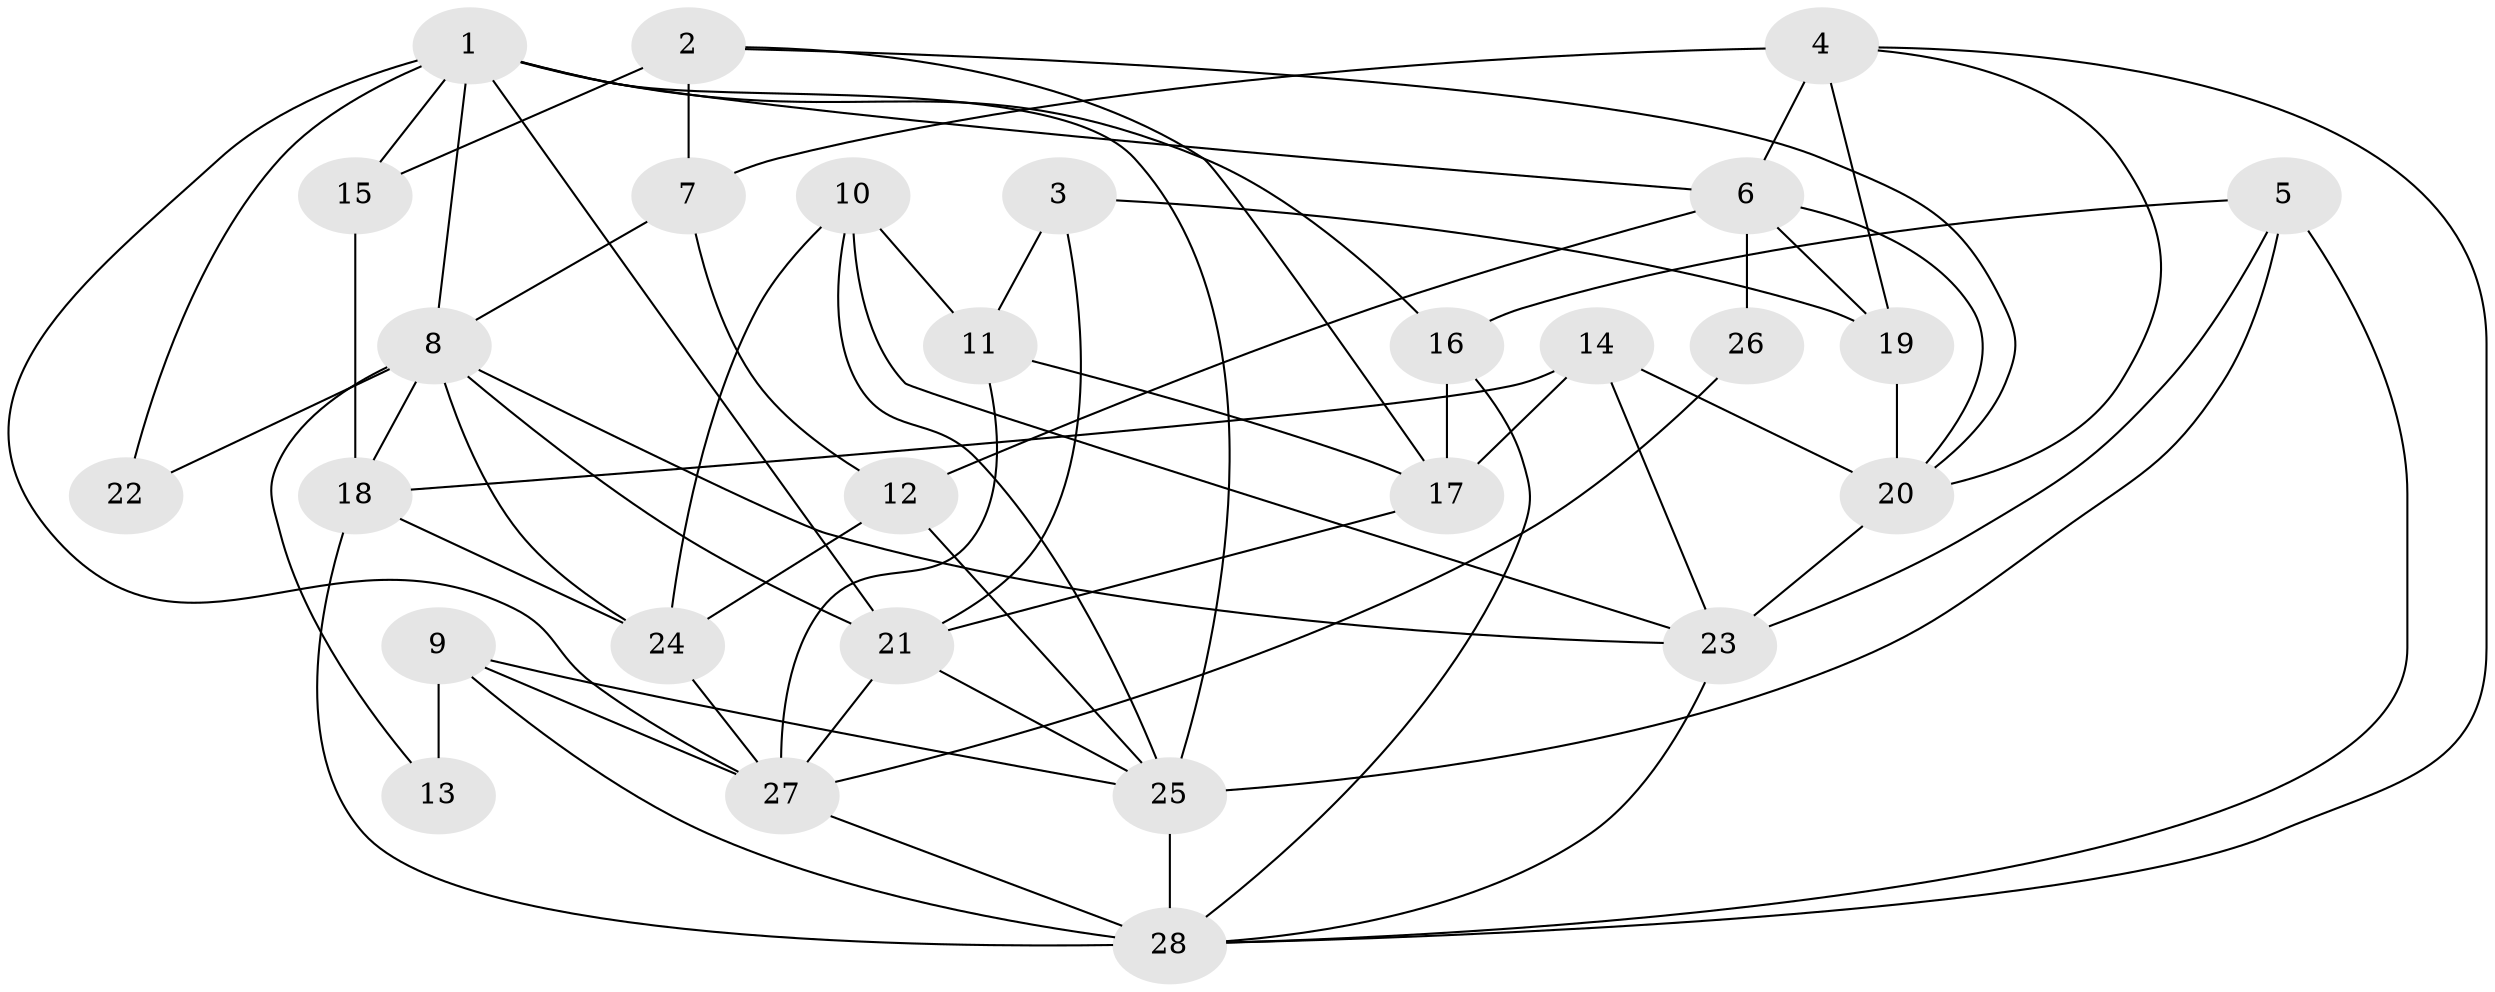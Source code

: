 // original degree distribution, {6: 0.07142857142857142, 4: 0.3392857142857143, 7: 0.07142857142857142, 2: 0.08928571428571429, 5: 0.125, 3: 0.30357142857142855}
// Generated by graph-tools (version 1.1) at 2025/02/03/09/25 03:02:03]
// undirected, 28 vertices, 67 edges
graph export_dot {
graph [start="1"]
  node [color=gray90,style=filled];
  1;
  2;
  3;
  4;
  5;
  6;
  7;
  8;
  9;
  10;
  11;
  12;
  13;
  14;
  15;
  16;
  17;
  18;
  19;
  20;
  21;
  22;
  23;
  24;
  25;
  26;
  27;
  28;
  1 -- 6 [weight=1.0];
  1 -- 8 [weight=1.0];
  1 -- 15 [weight=1.0];
  1 -- 16 [weight=1.0];
  1 -- 21 [weight=1.0];
  1 -- 22 [weight=2.0];
  1 -- 25 [weight=1.0];
  1 -- 27 [weight=1.0];
  2 -- 7 [weight=1.0];
  2 -- 15 [weight=2.0];
  2 -- 17 [weight=1.0];
  2 -- 20 [weight=1.0];
  3 -- 11 [weight=1.0];
  3 -- 19 [weight=1.0];
  3 -- 21 [weight=1.0];
  4 -- 6 [weight=1.0];
  4 -- 7 [weight=2.0];
  4 -- 19 [weight=1.0];
  4 -- 20 [weight=1.0];
  4 -- 28 [weight=1.0];
  5 -- 16 [weight=1.0];
  5 -- 23 [weight=2.0];
  5 -- 25 [weight=1.0];
  5 -- 28 [weight=1.0];
  6 -- 12 [weight=1.0];
  6 -- 19 [weight=1.0];
  6 -- 20 [weight=1.0];
  6 -- 26 [weight=2.0];
  7 -- 8 [weight=1.0];
  7 -- 12 [weight=1.0];
  8 -- 13 [weight=1.0];
  8 -- 18 [weight=1.0];
  8 -- 21 [weight=1.0];
  8 -- 22 [weight=2.0];
  8 -- 23 [weight=1.0];
  8 -- 24 [weight=1.0];
  9 -- 13 [weight=1.0];
  9 -- 25 [weight=1.0];
  9 -- 27 [weight=1.0];
  9 -- 28 [weight=1.0];
  10 -- 11 [weight=2.0];
  10 -- 23 [weight=1.0];
  10 -- 24 [weight=1.0];
  10 -- 25 [weight=2.0];
  11 -- 17 [weight=1.0];
  11 -- 27 [weight=1.0];
  12 -- 24 [weight=1.0];
  12 -- 25 [weight=1.0];
  14 -- 17 [weight=1.0];
  14 -- 18 [weight=2.0];
  14 -- 20 [weight=1.0];
  14 -- 23 [weight=3.0];
  15 -- 18 [weight=1.0];
  16 -- 17 [weight=1.0];
  16 -- 28 [weight=1.0];
  17 -- 21 [weight=1.0];
  18 -- 24 [weight=1.0];
  18 -- 28 [weight=2.0];
  19 -- 20 [weight=1.0];
  20 -- 23 [weight=2.0];
  21 -- 25 [weight=1.0];
  21 -- 27 [weight=1.0];
  23 -- 28 [weight=1.0];
  24 -- 27 [weight=1.0];
  25 -- 28 [weight=1.0];
  26 -- 27 [weight=1.0];
  27 -- 28 [weight=1.0];
}
